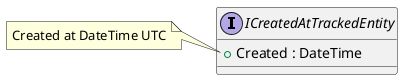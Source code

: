 ﻿@startuml

interface ICreatedAtTrackedEntity{
    +Created : DateTime
}

note left of ICreatedAtTrackedEntity::Created
  Created at DateTime UTC
end note

@enduml